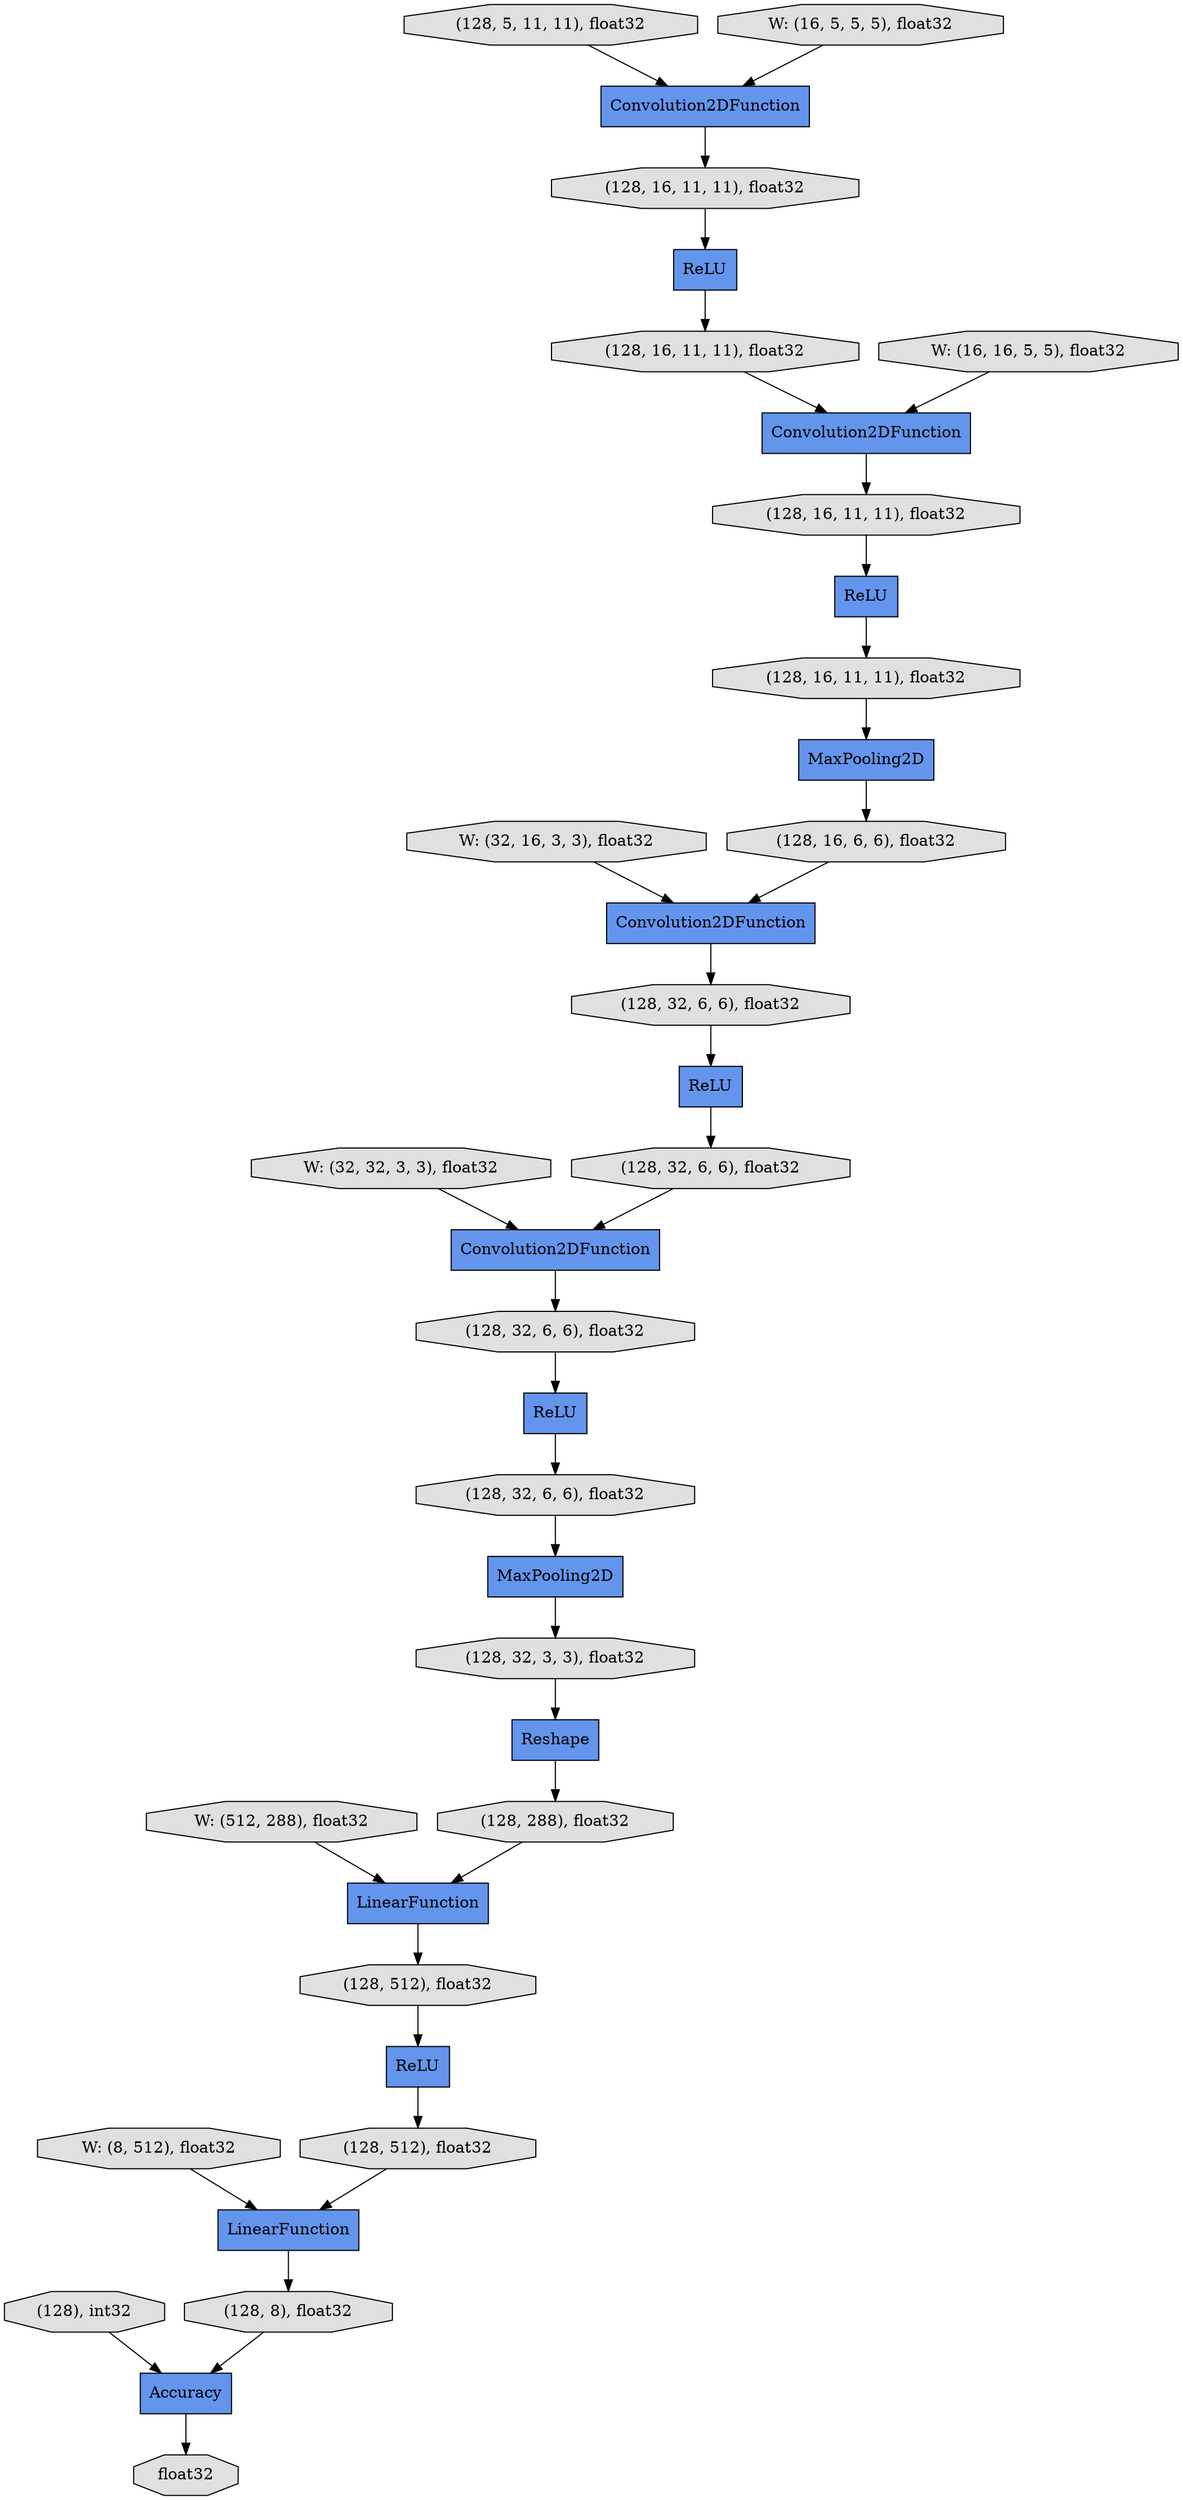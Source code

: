digraph graphname{rankdir=TB;4519000848 [shape="octagon",style="filled",fillcolor="#E0E0E0",label="(128, 16, 6, 6), float32"];4554188880 [shape="octagon",style="filled",fillcolor="#E0E0E0",label="(128, 512), float32"];4552186128 [shape="octagon",style="filled",fillcolor="#E0E0E0",label="(128, 5, 11, 11), float32"];4554189136 [shape="record",style="filled",fillcolor="#6495ED",label="LinearFunction"];4552147344 [shape="octagon",style="filled",fillcolor="#E0E0E0",label="W: (512, 288), float32"];4554187152 [shape="record",style="filled",fillcolor="#6495ED",label="Convolution2DFunction"];4552150416 [shape="octagon",style="filled",fillcolor="#E0E0E0",label="W: (32, 16, 3, 3), float32"];4554187216 [shape="record",style="filled",fillcolor="#6495ED",label="ReLU"];4554186832 [shape="octagon",style="filled",fillcolor="#E0E0E0",label="(128, 32, 6, 6), float32"];4554189328 [shape="octagon",style="filled",fillcolor="#E0E0E0",label="(128, 8), float32"];4528234896 [shape="octagon",style="filled",fillcolor="#E0E0E0",label="W: (16, 5, 5, 5), float32"];4552147536 [shape="octagon",style="filled",fillcolor="#E0E0E0",label="W: (32, 32, 3, 3), float32"];4554187536 [shape="octagon",style="filled",fillcolor="#E0E0E0",label="(128, 32, 6, 6), float32"];4554189456 [shape="octagon",style="filled",fillcolor="#E0E0E0",label="(128), int32"];4552184592 [shape="octagon",style="filled",fillcolor="#E0E0E0",label="(128, 16, 11, 11), float32"];4554189584 [shape="octagon",style="filled",fillcolor="#E0E0E0",label="float32"];4552184656 [shape="record",style="filled",fillcolor="#6495ED",label="Convolution2DFunction"];4552147024 [shape="octagon",style="filled",fillcolor="#E0E0E0",label="W: (8, 512), float32"];4552184848 [shape="octagon",style="filled",fillcolor="#E0E0E0",label="(128, 16, 11, 11), float32"];4554187280 [shape="record",style="filled",fillcolor="#6495ED",label="MaxPooling2D"];4554187920 [shape="octagon",style="filled",fillcolor="#E0E0E0",label="(128, 32, 3, 3), float32"];4552187472 [shape="record",style="filled",fillcolor="#6495ED",label="ReLU"];4552187088 [shape="record",style="filled",fillcolor="#6495ED",label="Convolution2DFunction"];4552185360 [shape="octagon",style="filled",fillcolor="#E0E0E0",label="(128, 16, 11, 11), float32"];4552148304 [shape="octagon",style="filled",fillcolor="#E0E0E0",label="W: (16, 16, 5, 5), float32"];4554188176 [shape="record",style="filled",fillcolor="#6495ED",label="Reshape"];4552185296 [shape="record",style="filled",fillcolor="#6495ED",label="MaxPooling2D"];4554187344 [shape="octagon",style="filled",fillcolor="#E0E0E0",label="(128, 32, 6, 6), float32"];4554188304 [shape="record",style="filled",fillcolor="#6495ED",label="ReLU"];4554188368 [shape="octagon",style="filled",fillcolor="#E0E0E0",label="(128, 288), float32"];4552185168 [shape="record",style="filled",fillcolor="#6495ED",label="ReLU"];4552185488 [shape="octagon",style="filled",fillcolor="#E0E0E0",label="(128, 16, 11, 11), float32"];4552185808 [shape="record",style="filled",fillcolor="#6495ED",label="Convolution2DFunction"];4554188560 [shape="record",style="filled",fillcolor="#6495ED",label="LinearFunction"];4552187728 [shape="octagon",style="filled",fillcolor="#E0E0E0",label="(128, 32, 6, 6), float32"];4552184464 [shape="record",style="filled",fillcolor="#6495ED",label="ReLU"];4554188752 [shape="octagon",style="filled",fillcolor="#E0E0E0",label="(128, 512), float32"];4552184144 [shape="record",style="filled",fillcolor="#6495ED",label="Accuracy"];4552147344 -> 4554188560;4552185488 -> 4552185168;4554188368 -> 4554188560;4554187536 -> 4554187280;4528234896 -> 4552185808;4554188304 -> 4554188880;4552184144 -> 4554189584;4554189136 -> 4554189328;4554187920 -> 4554188176;4552187472 -> 4554186832;4554189328 -> 4552184144;4552184656 -> 4552185360;4554186832 -> 4554187152;4552185168 -> 4552184848;4552184848 -> 4552184656;4554188752 -> 4554188304;4554187280 -> 4554187920;4554189456 -> 4552184144;4519000848 -> 4552187088;4552187088 -> 4552187728;4552187728 -> 4552187472;4554187216 -> 4554187536;4554188560 -> 4554188752;4552184592 -> 4552185296;4552186128 -> 4552185808;4552147536 -> 4554187152;4552147024 -> 4554189136;4554187344 -> 4554187216;4552185360 -> 4552184464;4552185296 -> 4519000848;4552148304 -> 4552184656;4554188176 -> 4554188368;4552150416 -> 4552187088;4552184464 -> 4552184592;4554187152 -> 4554187344;4552185808 -> 4552185488;4554188880 -> 4554189136;}
